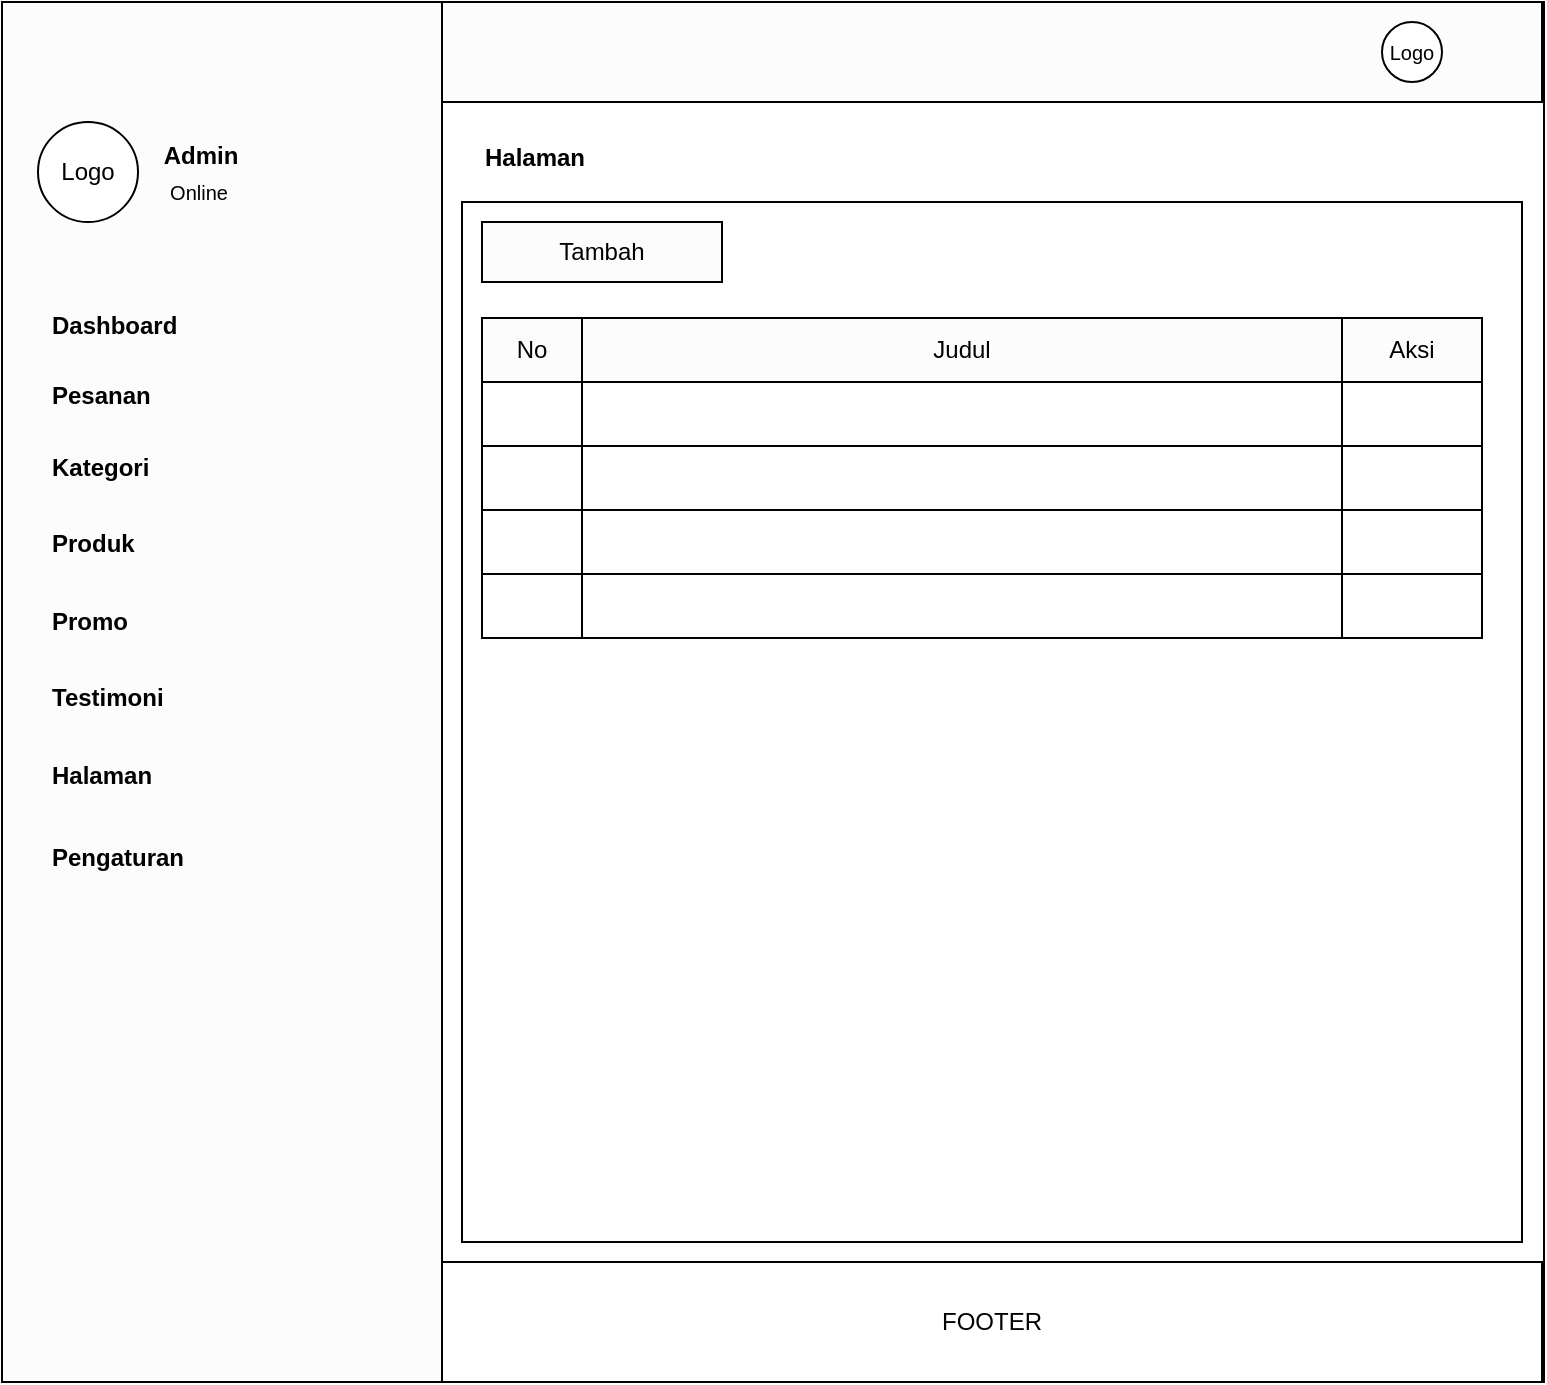 <mxfile version="20.2.7" type="github"><diagram id="1opXMB63q1PROVAGqaSO" name="Halaman-1"><mxGraphModel dx="1102" dy="525" grid="1" gridSize="10" guides="1" tooltips="1" connect="1" arrows="1" fold="1" page="1" pageScale="1" pageWidth="827" pageHeight="1169" math="0" shadow="0"><root><mxCell id="0"/><mxCell id="1" parent="0"/><mxCell id="IAcSTOW7h1JJa9TZFMxw-1" value="" style="rounded=0;whiteSpace=wrap;html=1;" parent="1" vertex="1"><mxGeometry x="31" y="40" width="770" height="690" as="geometry"/></mxCell><mxCell id="XbXEygbHgWlFXoGlzaPC-3" value="" style="rounded=0;whiteSpace=wrap;html=1;fillColor=#FCFCFC;" parent="1" vertex="1"><mxGeometry x="30" y="40" width="220" height="690" as="geometry"/></mxCell><mxCell id="XbXEygbHgWlFXoGlzaPC-4" value="" style="rounded=0;whiteSpace=wrap;html=1;fillColor=#FCFCFC;" parent="1" vertex="1"><mxGeometry x="250" y="40" width="550" height="50" as="geometry"/></mxCell><mxCell id="XbXEygbHgWlFXoGlzaPC-5" value="&lt;font style=&quot;font-size: 10px;&quot;&gt;Logo&lt;/font&gt;" style="ellipse;whiteSpace=wrap;html=1;aspect=fixed;fillColor=#FFFFFF;" parent="1" vertex="1"><mxGeometry x="720" y="50" width="30" height="30" as="geometry"/></mxCell><mxCell id="XbXEygbHgWlFXoGlzaPC-6" value="" style="shape=image;html=1;verticalAlign=top;verticalLabelPosition=bottom;labelBackgroundColor=#ffffff;imageAspect=0;aspect=fixed;image=https://cdn3.iconfinder.com/data/icons/user-interface-169/32/logout-128.png;fontSize=10;fillColor=#FFFFFF;" parent="1" vertex="1"><mxGeometry x="753" y="50" width="28" height="28" as="geometry"/></mxCell><mxCell id="XbXEygbHgWlFXoGlzaPC-7" value="" style="shape=image;html=1;verticalAlign=top;verticalLabelPosition=bottom;labelBackgroundColor=#ffffff;imageAspect=0;aspect=fixed;image=https://cdn1.iconfinder.com/data/icons/iconoir-vol-3/24/line-space-128.png;fontSize=10;fillColor=#FFFFFF;" parent="1" vertex="1"><mxGeometry x="260" y="48" width="38" height="38" as="geometry"/></mxCell><mxCell id="XbXEygbHgWlFXoGlzaPC-8" value="&lt;font style=&quot;font-size: 12px;&quot;&gt;Logo&lt;/font&gt;" style="ellipse;whiteSpace=wrap;html=1;aspect=fixed;fillColor=#FFFFFF;" parent="1" vertex="1"><mxGeometry x="48" y="100" width="50" height="50" as="geometry"/></mxCell><mxCell id="XbXEygbHgWlFXoGlzaPC-9" value="&lt;b&gt;Admin&lt;/b&gt;" style="text;html=1;resizable=0;autosize=1;align=center;verticalAlign=middle;points=[];fillColor=none;strokeColor=none;rounded=0;fontSize=12;" parent="1" vertex="1"><mxGeometry x="99" y="102" width="60" height="30" as="geometry"/></mxCell><mxCell id="XbXEygbHgWlFXoGlzaPC-10" value="&lt;font style=&quot;font-size: 10px;&quot;&gt;Online&lt;/font&gt;" style="text;html=1;resizable=0;autosize=1;align=center;verticalAlign=middle;points=[];fillColor=none;strokeColor=none;rounded=0;fontSize=12;" parent="1" vertex="1"><mxGeometry x="103" y="120" width="50" height="30" as="geometry"/></mxCell><mxCell id="XbXEygbHgWlFXoGlzaPC-11" value="&lt;b&gt;Halaman&lt;/b&gt;" style="text;html=1;resizable=0;autosize=1;align=center;verticalAlign=middle;points=[];fillColor=none;strokeColor=none;rounded=0;fontSize=12;" parent="1" vertex="1"><mxGeometry x="261" y="103" width="70" height="30" as="geometry"/></mxCell><mxCell id="XbXEygbHgWlFXoGlzaPC-12" value="&lt;b&gt;Dashboard&lt;/b&gt;" style="text;html=1;resizable=0;autosize=1;align=left;verticalAlign=middle;points=[];fillColor=none;strokeColor=none;rounded=0;fontSize=12;" parent="1" vertex="1"><mxGeometry x="53" y="187" width="90" height="30" as="geometry"/></mxCell><mxCell id="XbXEygbHgWlFXoGlzaPC-16" value="&lt;b&gt;Kategori&lt;/b&gt;" style="text;html=1;resizable=0;autosize=1;align=left;verticalAlign=middle;points=[];fillColor=none;strokeColor=none;rounded=0;fontSize=12;" parent="1" vertex="1"><mxGeometry x="53" y="258" width="70" height="30" as="geometry"/></mxCell><mxCell id="XbXEygbHgWlFXoGlzaPC-17" value="&lt;b&gt;Produk&lt;/b&gt;" style="text;html=1;resizable=0;autosize=1;align=left;verticalAlign=middle;points=[];fillColor=none;strokeColor=none;rounded=0;fontSize=12;" parent="1" vertex="1"><mxGeometry x="53" y="296" width="60" height="30" as="geometry"/></mxCell><mxCell id="XbXEygbHgWlFXoGlzaPC-18" value="&lt;b&gt;Promo&lt;/b&gt;" style="text;html=1;resizable=0;autosize=1;align=left;verticalAlign=middle;points=[];fillColor=none;strokeColor=none;rounded=0;fontSize=12;" parent="1" vertex="1"><mxGeometry x="53" y="335" width="60" height="30" as="geometry"/></mxCell><mxCell id="XbXEygbHgWlFXoGlzaPC-19" value="&lt;b&gt;Pesanan&lt;/b&gt;" style="text;html=1;resizable=0;autosize=1;align=left;verticalAlign=middle;points=[];fillColor=none;strokeColor=none;rounded=0;fontSize=12;" parent="1" vertex="1"><mxGeometry x="53" y="222" width="70" height="30" as="geometry"/></mxCell><mxCell id="XbXEygbHgWlFXoGlzaPC-20" value="&lt;div style=&quot;&quot;&gt;&lt;b style=&quot;background-color: initial;&quot;&gt;Testimoni&lt;/b&gt;&lt;/div&gt;" style="text;html=1;resizable=0;autosize=1;align=left;verticalAlign=middle;points=[];fillColor=none;strokeColor=none;rounded=0;fontSize=12;" parent="1" vertex="1"><mxGeometry x="53" y="373" width="80" height="30" as="geometry"/></mxCell><mxCell id="XbXEygbHgWlFXoGlzaPC-21" value="&lt;div style=&quot;&quot;&gt;&lt;b style=&quot;background-color: initial;&quot;&gt;Halaman&lt;/b&gt;&lt;/div&gt;" style="text;html=1;resizable=0;autosize=1;align=left;verticalAlign=middle;points=[];fillColor=none;strokeColor=none;rounded=0;fontSize=12;" parent="1" vertex="1"><mxGeometry x="53" y="412" width="70" height="30" as="geometry"/></mxCell><mxCell id="XbXEygbHgWlFXoGlzaPC-22" value="&lt;div style=&quot;&quot;&gt;&lt;b style=&quot;background-color: initial;&quot;&gt;Pengaturan&lt;/b&gt;&lt;/div&gt;" style="text;html=1;resizable=0;autosize=1;align=left;verticalAlign=middle;points=[];fillColor=none;strokeColor=none;rounded=0;fontSize=12;" parent="1" vertex="1"><mxGeometry x="53" y="453" width="90" height="30" as="geometry"/></mxCell><mxCell id="XbXEygbHgWlFXoGlzaPC-42" value="FOOTER" style="rounded=0;whiteSpace=wrap;html=1;fontSize=12;fillColor=#FFFFFF;" parent="1" vertex="1"><mxGeometry x="250" y="670" width="550" height="60" as="geometry"/></mxCell><mxCell id="j-_0OvZr6-3iCRqQJa0m-1" value="" style="rounded=0;whiteSpace=wrap;html=1;" parent="1" vertex="1"><mxGeometry x="260" y="140" width="530" height="520" as="geometry"/></mxCell><mxCell id="hhHWmTj-TqGuYelQTCPi-168" value="Tambah" style="rounded=0;whiteSpace=wrap;html=1;fillColor=#FCFCFC;" parent="1" vertex="1"><mxGeometry x="270" y="150" width="120" height="30" as="geometry"/></mxCell><mxCell id="hhHWmTj-TqGuYelQTCPi-169" value="No" style="rounded=0;whiteSpace=wrap;html=1;fillColor=#FCFCFC;" parent="1" vertex="1"><mxGeometry x="270" y="198" width="50" height="32" as="geometry"/></mxCell><mxCell id="hhHWmTj-TqGuYelQTCPi-176" value="Judul" style="rounded=0;whiteSpace=wrap;html=1;fillColor=#FCFCFC;" parent="1" vertex="1"><mxGeometry x="320" y="198" width="380" height="32" as="geometry"/></mxCell><mxCell id="hhHWmTj-TqGuYelQTCPi-181" value="" style="rounded=0;whiteSpace=wrap;html=1;fillColor=#FFFFFF;" parent="1" vertex="1"><mxGeometry x="270" y="230" width="50" height="32" as="geometry"/></mxCell><mxCell id="hhHWmTj-TqGuYelQTCPi-186" value="" style="rounded=0;whiteSpace=wrap;html=1;fillColor=#FFFFFF;" parent="1" vertex="1"><mxGeometry x="270" y="262" width="50" height="32" as="geometry"/></mxCell><mxCell id="hhHWmTj-TqGuYelQTCPi-191" value="" style="rounded=0;whiteSpace=wrap;html=1;fillColor=#FFFFFF;" parent="1" vertex="1"><mxGeometry x="270" y="294" width="50" height="32" as="geometry"/></mxCell><mxCell id="hhHWmTj-TqGuYelQTCPi-196" value="" style="rounded=0;whiteSpace=wrap;html=1;fillColor=#FFFFFF;" parent="1" vertex="1"><mxGeometry x="270" y="326" width="50" height="32" as="geometry"/></mxCell><mxCell id="RO2MR-sDGZWmFQ2o23si-1" value="Aksi" style="rounded=0;whiteSpace=wrap;html=1;fillColor=#FCFCFC;" parent="1" vertex="1"><mxGeometry x="700" y="198" width="70" height="32" as="geometry"/></mxCell><mxCell id="C04rNNK7KV-OpQ3PiPOL-24" value="" style="rounded=0;whiteSpace=wrap;html=1;fillColor=#FFFFFF;" vertex="1" parent="1"><mxGeometry x="320" y="230" width="380" height="32" as="geometry"/></mxCell><mxCell id="C04rNNK7KV-OpQ3PiPOL-26" value="" style="rounded=0;whiteSpace=wrap;html=1;fillColor=#FFFFFF;" vertex="1" parent="1"><mxGeometry x="700" y="230" width="70" height="32" as="geometry"/></mxCell><mxCell id="C04rNNK7KV-OpQ3PiPOL-27" value="" style="rounded=0;whiteSpace=wrap;html=1;fillColor=#FFFFFF;" vertex="1" parent="1"><mxGeometry x="320" y="262" width="380" height="32" as="geometry"/></mxCell><mxCell id="C04rNNK7KV-OpQ3PiPOL-28" value="" style="rounded=0;whiteSpace=wrap;html=1;fillColor=#FFFFFF;" vertex="1" parent="1"><mxGeometry x="700" y="262" width="70" height="32" as="geometry"/></mxCell><mxCell id="C04rNNK7KV-OpQ3PiPOL-29" value="" style="rounded=0;whiteSpace=wrap;html=1;fillColor=#FFFFFF;" vertex="1" parent="1"><mxGeometry x="320" y="294" width="380" height="32" as="geometry"/></mxCell><mxCell id="C04rNNK7KV-OpQ3PiPOL-30" value="" style="rounded=0;whiteSpace=wrap;html=1;fillColor=#FFFFFF;" vertex="1" parent="1"><mxGeometry x="700" y="294" width="70" height="32" as="geometry"/></mxCell><mxCell id="C04rNNK7KV-OpQ3PiPOL-31" value="" style="rounded=0;whiteSpace=wrap;html=1;fillColor=#FFFFFF;" vertex="1" parent="1"><mxGeometry x="320" y="326" width="380" height="32" as="geometry"/></mxCell><mxCell id="C04rNNK7KV-OpQ3PiPOL-32" value="" style="rounded=0;whiteSpace=wrap;html=1;fillColor=#FFFFFF;" vertex="1" parent="1"><mxGeometry x="700" y="326" width="70" height="32" as="geometry"/></mxCell></root></mxGraphModel></diagram></mxfile>